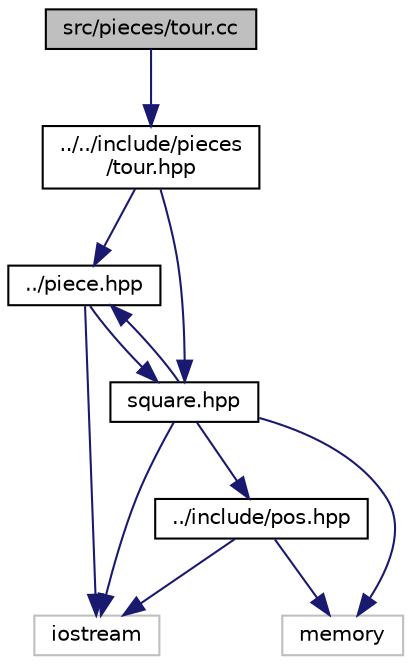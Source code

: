 digraph "src/pieces/tour.cc"
{
 // LATEX_PDF_SIZE
  edge [fontname="Helvetica",fontsize="10",labelfontname="Helvetica",labelfontsize="10"];
  node [fontname="Helvetica",fontsize="10",shape=record];
  Node1 [label="src/pieces/tour.cc",height=0.2,width=0.4,color="black", fillcolor="grey75", style="filled", fontcolor="black",tooltip=" "];
  Node1 -> Node2 [color="midnightblue",fontsize="10",style="solid",fontname="Helvetica"];
  Node2 [label="../../include/pieces\l/tour.hpp",height=0.2,width=0.4,color="black", fillcolor="white", style="filled",URL="$tour_8hpp.html",tooltip=" "];
  Node2 -> Node3 [color="midnightblue",fontsize="10",style="solid",fontname="Helvetica"];
  Node3 [label="../piece.hpp",height=0.2,width=0.4,color="black", fillcolor="white", style="filled",URL="$piece_8hpp.html",tooltip=" "];
  Node3 -> Node4 [color="midnightblue",fontsize="10",style="solid",fontname="Helvetica"];
  Node4 [label="iostream",height=0.2,width=0.4,color="grey75", fillcolor="white", style="filled",tooltip=" "];
  Node3 -> Node5 [color="midnightblue",fontsize="10",style="solid",fontname="Helvetica"];
  Node5 [label="square.hpp",height=0.2,width=0.4,color="black", fillcolor="white", style="filled",URL="$square_8hpp.html",tooltip=" "];
  Node5 -> Node6 [color="midnightblue",fontsize="10",style="solid",fontname="Helvetica"];
  Node6 [label="../include/pos.hpp",height=0.2,width=0.4,color="black", fillcolor="white", style="filled",URL="$pos_8hpp.html",tooltip=" "];
  Node6 -> Node4 [color="midnightblue",fontsize="10",style="solid",fontname="Helvetica"];
  Node6 -> Node7 [color="midnightblue",fontsize="10",style="solid",fontname="Helvetica"];
  Node7 [label="memory",height=0.2,width=0.4,color="grey75", fillcolor="white", style="filled",tooltip=" "];
  Node5 -> Node3 [color="midnightblue",fontsize="10",style="solid",fontname="Helvetica"];
  Node5 -> Node4 [color="midnightblue",fontsize="10",style="solid",fontname="Helvetica"];
  Node5 -> Node7 [color="midnightblue",fontsize="10",style="solid",fontname="Helvetica"];
  Node2 -> Node5 [color="midnightblue",fontsize="10",style="solid",fontname="Helvetica"];
}
